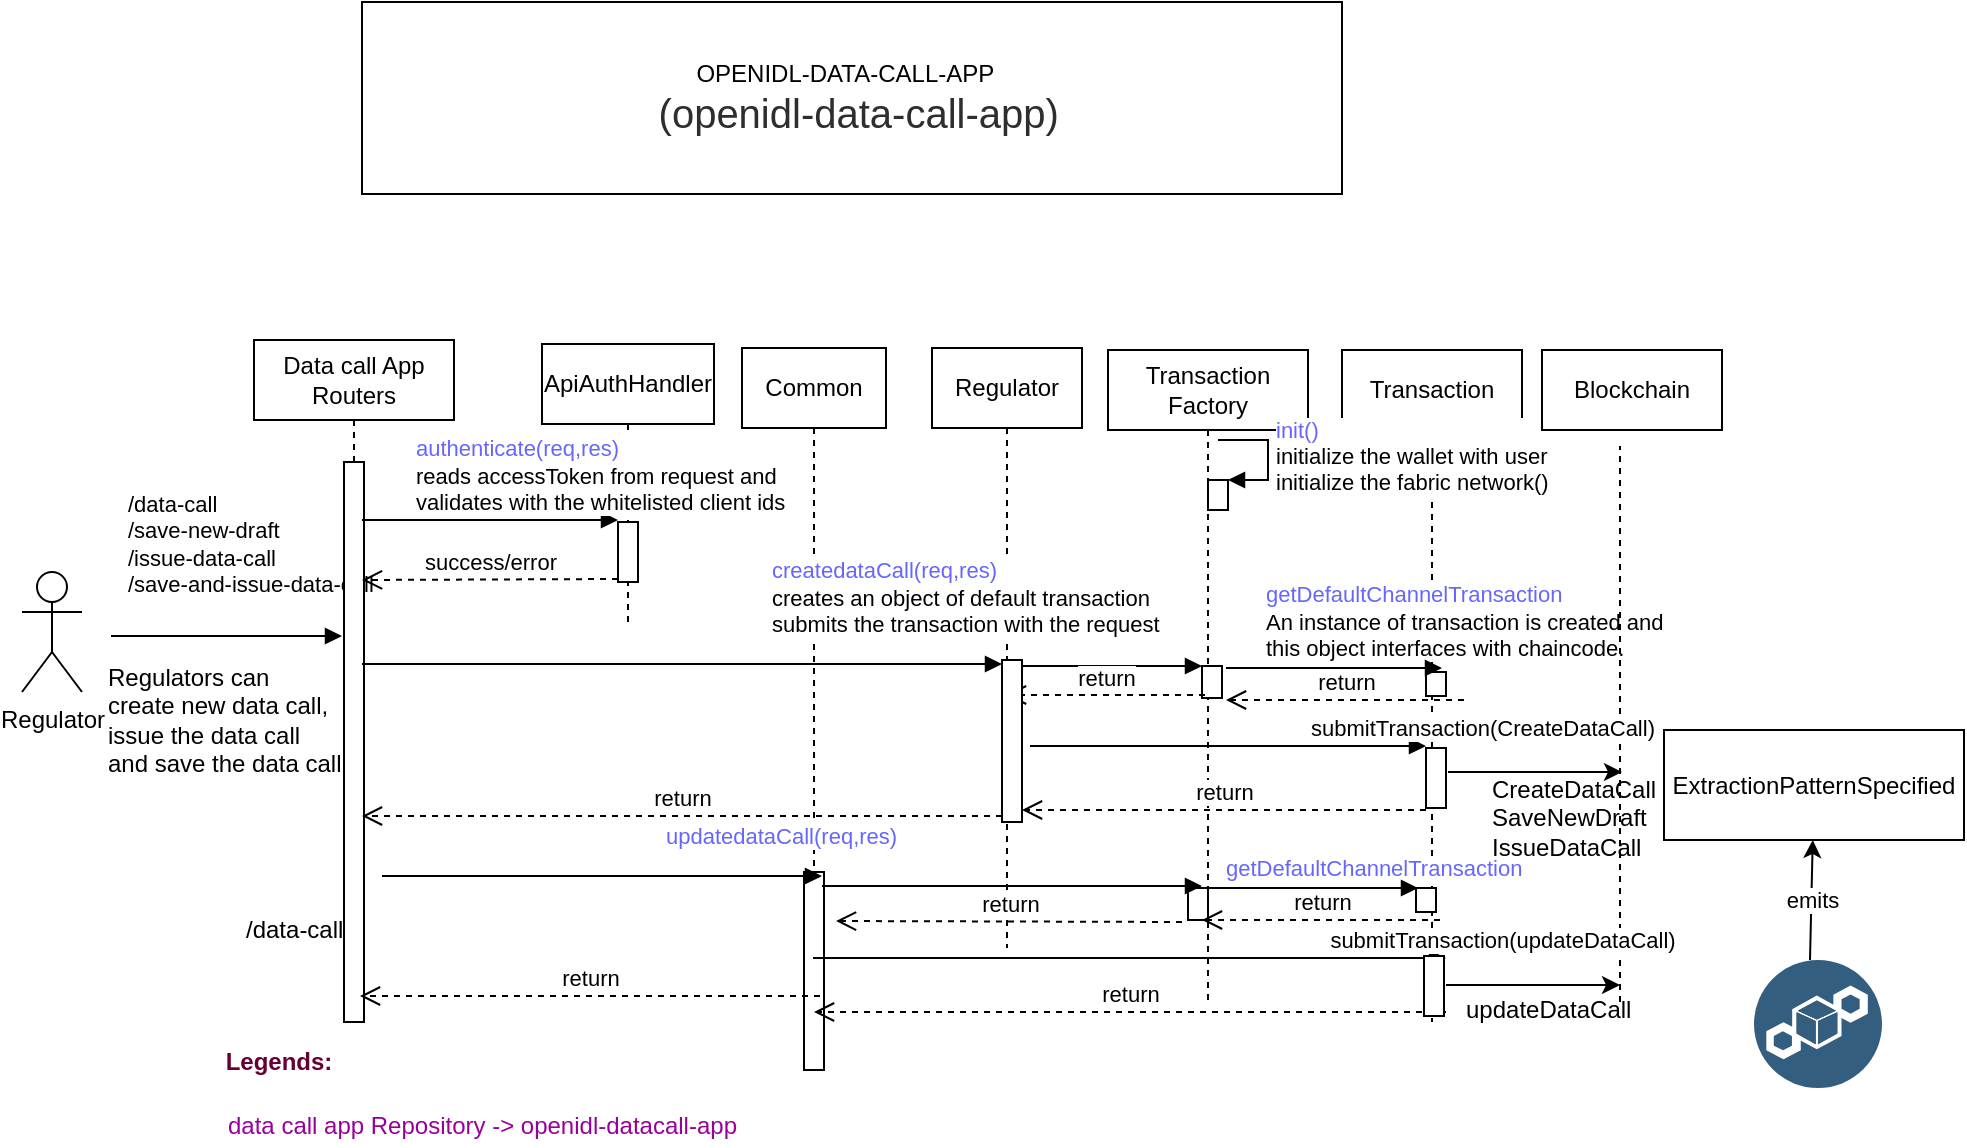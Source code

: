 <mxfile version="10.9.7" type="device"><diagram id="sc1wSWS_INKq9am-_1qK" name="SD-data-call-app-regulator"><mxGraphModel dx="782" dy="1618" grid="1" gridSize="10" guides="1" tooltips="1" connect="1" arrows="1" fold="1" page="1" pageScale="1" pageWidth="850" pageHeight="1100" math="0" shadow="0"><root><mxCell id="0"/><mxCell id="1" parent="0"/><mxCell id="ePRYYl5TewNLxU1OB7PQ-4" value="Data call App Routers" style="shape=umlLifeline;perimeter=lifelinePerimeter;whiteSpace=wrap;html=1;container=1;collapsible=0;recursiveResize=0;outlineConnect=0;" parent="1" vertex="1"><mxGeometry x="156" y="29" width="100" height="331" as="geometry"/></mxCell><mxCell id="ePRYYl5TewNLxU1OB7PQ-6" value="Transaction" style="shape=umlLifeline;perimeter=lifelinePerimeter;whiteSpace=wrap;html=1;container=1;collapsible=0;recursiveResize=0;outlineConnect=0;" parent="1" vertex="1"><mxGeometry x="700" y="34" width="90" height="336" as="geometry"/></mxCell><mxCell id="ePRYYl5TewNLxU1OB7PQ-81" value="" style="html=1;points=[];perimeter=orthogonalPerimeter;strokeColor=#000000;fillColor=#ffffff;" parent="ePRYYl5TewNLxU1OB7PQ-6" vertex="1"><mxGeometry x="42" y="161" width="10" height="12" as="geometry"/></mxCell><mxCell id="w3bJFy1zIZ7X6z02y7Vv-2" value="" style="html=1;points=[];perimeter=orthogonalPerimeter;" parent="ePRYYl5TewNLxU1OB7PQ-6" vertex="1"><mxGeometry x="42" y="199" width="10" height="30" as="geometry"/></mxCell><mxCell id="LgEN0pd1UeaGnMiSatsC-11" value="" style="html=1;points=[];perimeter=orthogonalPerimeter;strokeColor=#000000;fillColor=#ffffff;" vertex="1" parent="ePRYYl5TewNLxU1OB7PQ-6"><mxGeometry x="37" y="269" width="10" height="12" as="geometry"/></mxCell><mxCell id="ePRYYl5TewNLxU1OB7PQ-11" value="/data-call&lt;br&gt;/save-new-draft&lt;br&gt;/issue-data-call&lt;br&gt;/save-and-issue-data-call" style="html=1;verticalAlign=bottom;endArrow=block;entryX=0;entryY=0;align=left;" parent="1" edge="1"><mxGeometry x="-0.905" y="17" relative="1" as="geometry"><mxPoint x="84.5" y="177" as="sourcePoint"/><mxPoint x="200" y="177" as="targetPoint"/><mxPoint x="1" as="offset"/></mxGeometry></mxCell><mxCell id="ePRYYl5TewNLxU1OB7PQ-5" value="Transaction Factory" style="shape=umlLifeline;perimeter=lifelinePerimeter;whiteSpace=wrap;html=1;container=1;collapsible=0;recursiveResize=0;outlineConnect=0;" parent="1" vertex="1"><mxGeometry x="583" y="34" width="100" height="326" as="geometry"/></mxCell><mxCell id="ePRYYl5TewNLxU1OB7PQ-68" value="" style="html=1;points=[];perimeter=orthogonalPerimeter;strokeColor=#000000;fillColor=#ffffff;" parent="ePRYYl5TewNLxU1OB7PQ-5" vertex="1"><mxGeometry x="50" y="65" width="10" height="15" as="geometry"/></mxCell><mxCell id="ePRYYl5TewNLxU1OB7PQ-69" value="&lt;font color=&quot;#6666ff&quot;&gt;init()&lt;/font&gt;&lt;br&gt;initialize the wallet with user&lt;br&gt;initialize the fabric network()" style="edgeStyle=orthogonalEdgeStyle;html=1;align=left;spacingLeft=2;endArrow=block;rounded=0;entryX=1;entryY=0;" parent="ePRYYl5TewNLxU1OB7PQ-5" target="ePRYYl5TewNLxU1OB7PQ-68" edge="1"><mxGeometry relative="1" as="geometry"><mxPoint x="55" y="45" as="sourcePoint"/><Array as="points"><mxPoint x="80" y="45"/></Array></mxGeometry></mxCell><mxCell id="LgEN0pd1UeaGnMiSatsC-10" value="" style="html=1;points=[];perimeter=orthogonalPerimeter;strokeColor=#000000;fillColor=#ffffff;" vertex="1" parent="ePRYYl5TewNLxU1OB7PQ-5"><mxGeometry x="40" y="269" width="10" height="16" as="geometry"/></mxCell><mxCell id="ePRYYl5TewNLxU1OB7PQ-26" value="&lt;span style=&quot;white-space: nowrap&quot;&gt;OPENIDL-DATA-CALL-APP&amp;nbsp;&amp;nbsp;&lt;/span&gt;&lt;br style=&quot;white-space: nowrap&quot;&gt;&lt;span style=&quot;white-space: nowrap&quot;&gt;&amp;nbsp;&amp;nbsp;&lt;/span&gt;&lt;span style=&quot;background-color: rgb(255 , 255 , 255) ; color: rgb(46 , 46 , 46) ; font-size: 20px ; text-align: left&quot;&gt;(openidl-data-call-app)&lt;/span&gt;" style="text;html=1;strokeColor=#000000;fillColor=#ffffff;align=center;verticalAlign=middle;whiteSpace=wrap;rounded=0;labelBorderColor=none;" parent="1" vertex="1"><mxGeometry x="210" y="-140" width="490" height="96" as="geometry"/></mxCell><mxCell id="ePRYYl5TewNLxU1OB7PQ-46" value="" style="html=1;points=[];perimeter=orthogonalPerimeter;" parent="1" vertex="1"><mxGeometry x="201" y="90" width="10" height="280" as="geometry"/></mxCell><mxCell id="ePRYYl5TewNLxU1OB7PQ-72" value="Regulator" style="shape=umlActor;verticalLabelPosition=bottom;labelBackgroundColor=#ffffff;verticalAlign=top;html=1;strokeColor=#000000;fillColor=#ffffff;" parent="1" vertex="1"><mxGeometry x="40" y="145" width="30" height="60" as="geometry"/></mxCell><mxCell id="ePRYYl5TewNLxU1OB7PQ-75" value="" style="html=1;points=[];perimeter=orthogonalPerimeter;strokeColor=#000000;fillColor=#ffffff;" parent="1" vertex="1"><mxGeometry x="630" y="192" width="10" height="16" as="geometry"/></mxCell><mxCell id="ePRYYl5TewNLxU1OB7PQ-76" value="&lt;font color=&quot;#6666ff&quot;&gt;getDefaultChannelTransaction&lt;/font&gt;&lt;br&gt;An instance of transaction is created and &lt;br&gt;this object interfaces with chaincode." style="html=1;verticalAlign=bottom;endArrow=block;entryX=0;entryY=0;align=left;" parent="1" edge="1"><mxGeometry x="1" y="30" relative="1" as="geometry"><mxPoint x="540" y="192" as="sourcePoint"/><mxPoint x="630" y="192" as="targetPoint"/><mxPoint x="30" y="30" as="offset"/></mxGeometry></mxCell><mxCell id="t7Mg0Y-b8f_CN2RLFcec-2" value="return" style="html=1;verticalAlign=bottom;endArrow=open;dashed=1;endSize=8;exitX=0;exitY=0.95;" parent="1" edge="1"><mxGeometry relative="1" as="geometry"><mxPoint x="532" y="206.5" as="targetPoint"/><mxPoint x="631.5" y="206.5" as="sourcePoint"/></mxGeometry></mxCell><mxCell id="t7Mg0Y-b8f_CN2RLFcec-6" value="" style="html=1;verticalAlign=bottom;endArrow=block;" parent="1" edge="1"><mxGeometry relative="1" as="geometry"><mxPoint x="642" y="193" as="sourcePoint"/><mxPoint x="750" y="193" as="targetPoint"/><Array as="points"/></mxGeometry></mxCell><mxCell id="t7Mg0Y-b8f_CN2RLFcec-7" value="return" style="html=1;verticalAlign=bottom;endArrow=open;dashed=1;endSize=8;" parent="1" edge="1"><mxGeometry relative="1" as="geometry"><mxPoint x="642" y="209" as="targetPoint"/><mxPoint x="761" y="209" as="sourcePoint"/></mxGeometry></mxCell><mxCell id="soqtBwRbQYJTOJV-5BMA-1" value="Common" style="shape=umlLifeline;perimeter=lifelinePerimeter;whiteSpace=wrap;html=1;container=1;collapsible=0;recursiveResize=0;outlineConnect=0;labelBackgroundColor=#ffffff;" parent="1" vertex="1"><mxGeometry x="400" y="33" width="72" height="347" as="geometry"/></mxCell><mxCell id="6s3pRT0j_CMw24AOjoio-1" value="Regulator" style="shape=umlLifeline;perimeter=lifelinePerimeter;whiteSpace=wrap;html=1;container=1;collapsible=0;recursiveResize=0;outlineConnect=0;labelBackgroundColor=#ffffff;" parent="1" vertex="1"><mxGeometry x="495" y="33" width="75" height="300" as="geometry"/></mxCell><mxCell id="A9KKRhPRmfav3lRlqWed-1" value="" style="html=1;points=[];perimeter=orthogonalPerimeter;" parent="1" vertex="1"><mxGeometry x="530" y="189" width="10" height="81" as="geometry"/></mxCell><mxCell id="A9KKRhPRmfav3lRlqWed-2" value="&lt;font color=&quot;#6666ff&quot;&gt;createdataCall(req,res)&lt;/font&gt;&lt;br&gt;creates an object of default transaction&amp;nbsp;&lt;br&gt;submits the transaction with the request" style="html=1;verticalAlign=bottom;endArrow=block;align=left;" parent="1" edge="1"><mxGeometry x="0.26" y="11" relative="1" as="geometry"><mxPoint x="210" y="191" as="sourcePoint"/><mxPoint x="530" y="191" as="targetPoint"/><mxPoint x="1" as="offset"/></mxGeometry></mxCell><mxCell id="A9KKRhPRmfav3lRlqWed-3" value="return" style="html=1;verticalAlign=bottom;endArrow=open;dashed=1;endSize=8;" parent="1" edge="1"><mxGeometry relative="1" as="geometry"><mxPoint x="210" y="267" as="targetPoint"/><mxPoint x="530" y="267" as="sourcePoint"/></mxGeometry></mxCell><mxCell id="sGeI0mmIFTqlGE8ClEH3-2" value="" style="endArrow=none;dashed=1;html=1;entryX=0.5;entryY=1;entryDx=0;entryDy=0;" parent="1" edge="1"><mxGeometry width="50" height="50" relative="1" as="geometry"><mxPoint x="839" y="360" as="sourcePoint"/><mxPoint x="839" y="82" as="targetPoint"/></mxGeometry></mxCell><mxCell id="B89zloh_9iQLZfvYKxPu-1" value="ApiAuthHandler" style="shape=umlLifeline;perimeter=lifelinePerimeter;whiteSpace=wrap;html=1;container=1;collapsible=0;recursiveResize=0;outlineConnect=0;labelBackgroundColor=#ffffff;" parent="1" vertex="1"><mxGeometry x="300" y="31" width="86" height="139" as="geometry"/></mxCell><mxCell id="B89zloh_9iQLZfvYKxPu-2" value="" style="html=1;points=[];perimeter=orthogonalPerimeter;labelBackgroundColor=#ffffff;" parent="1" vertex="1"><mxGeometry x="338" y="120" width="10" height="30" as="geometry"/></mxCell><mxCell id="B89zloh_9iQLZfvYKxPu-3" value="&lt;font color=&quot;#6666ff&quot;&gt;authenticate(req,res)&lt;/font&gt;&lt;br&gt;reads accessToken from request and &lt;br&gt;validates with the whitelisted client ids" style="html=1;verticalAlign=bottom;endArrow=block;entryX=0;entryY=0;align=left;" parent="1" edge="1"><mxGeometry x="-0.63" relative="1" as="geometry"><mxPoint x="210" y="119" as="sourcePoint"/><mxPoint x="338" y="119" as="targetPoint"/><mxPoint x="1" as="offset"/></mxGeometry></mxCell><mxCell id="B89zloh_9iQLZfvYKxPu-4" value="success/error" style="html=1;verticalAlign=bottom;endArrow=open;dashed=1;endSize=8;exitX=0;exitY=0.95;" parent="1" source="B89zloh_9iQLZfvYKxPu-2" edge="1"><mxGeometry relative="1" as="geometry"><mxPoint x="210" y="149" as="targetPoint"/></mxGeometry></mxCell><mxCell id="w3bJFy1zIZ7X6z02y7Vv-3" value="submitTransaction(CreateDataCall)" style="html=1;verticalAlign=bottom;endArrow=block;entryX=0;entryY=0;exitX=1.4;exitY=0.5;exitDx=0;exitDy=0;exitPerimeter=0;" parent="1" edge="1"><mxGeometry x="1" y="28" relative="1" as="geometry"><mxPoint x="544" y="232" as="sourcePoint"/><mxPoint x="742" y="232" as="targetPoint"/><mxPoint x="28" y="28" as="offset"/></mxGeometry></mxCell><mxCell id="w3bJFy1zIZ7X6z02y7Vv-4" value="return" style="html=1;verticalAlign=bottom;endArrow=open;dashed=1;endSize=8;exitX=0;exitY=0.95;" parent="1" edge="1"><mxGeometry relative="1" as="geometry"><mxPoint x="540" y="264" as="targetPoint"/><mxPoint x="742" y="264" as="sourcePoint"/></mxGeometry></mxCell><mxCell id="44u-LAQ4pSEBfZas7nOa-1" value="" style="endArrow=classic;html=1;" parent="1" edge="1"><mxGeometry width="50" height="50" relative="1" as="geometry"><mxPoint x="753" y="245" as="sourcePoint"/><mxPoint x="840" y="245" as="targetPoint"/></mxGeometry></mxCell><mxCell id="44u-LAQ4pSEBfZas7nOa-2" value="CreateDataCall&lt;br&gt;&lt;div&gt;SaveNewDraft&lt;/div&gt;&lt;div&gt;IssueDataCall&lt;/div&gt;" style="text;html=1;resizable=0;points=[];autosize=1;align=left;verticalAlign=top;spacingTop=-4;" parent="1" vertex="1"><mxGeometry x="773" y="244" width="100" height="40" as="geometry"/></mxCell><mxCell id="44u-LAQ4pSEBfZas7nOa-5" value="Blockchain" style="rounded=0;whiteSpace=wrap;html=1;" parent="1" vertex="1"><mxGeometry x="800" y="34" width="90" height="40" as="geometry"/></mxCell><mxCell id="Zojk3S2ehQlq2RoSx-0K-1" value="&lt;b&gt;&lt;font color=&quot;#660033&quot;&gt;Legends:&lt;/font&gt;&lt;/b&gt;" style="text;html=1;strokeColor=none;fillColor=none;align=center;verticalAlign=middle;whiteSpace=wrap;rounded=0;" parent="1" vertex="1"><mxGeometry x="161" y="380" width="15" height="20" as="geometry"/></mxCell><mxCell id="Zojk3S2ehQlq2RoSx-0K-2" value="&lt;font color=&quot;#990099&quot;&gt;data call app Repository -&amp;gt; openidl-datacall-app&lt;/font&gt;" style="text;html=1;resizable=0;points=[];autosize=1;align=left;verticalAlign=top;spacingTop=-4;" parent="1" vertex="1"><mxGeometry x="141" y="412" width="270" height="20" as="geometry"/></mxCell><mxCell id="dtLmINumVx4JoahYdzcp-1" value="Regulators can &lt;br&gt;create new data call, &lt;br&gt;issue the data call &lt;br&gt;and save the data call" style="text;html=1;resizable=0;points=[];autosize=1;align=left;verticalAlign=top;spacingTop=-4;" parent="1" vertex="1"><mxGeometry x="81" y="188" width="130" height="60" as="geometry"/></mxCell><mxCell id="Y4IBBGhh9juQ9OnAbtZ7-1" value="" style="aspect=fixed;perimeter=ellipsePerimeter;html=1;align=center;shadow=0;dashed=0;fontColor=#4277BB;labelBackgroundColor=#ffffff;fontSize=12;spacingTop=3;image;image=img/lib/ibm/blockchain/ledger.svg;" parent="1" vertex="1"><mxGeometry x="906" y="339" width="64" height="64" as="geometry"/></mxCell><mxCell id="Y4IBBGhh9juQ9OnAbtZ7-2" value="emits" style="endArrow=classic;html=1;" parent="1" target="Y4IBBGhh9juQ9OnAbtZ7-3" edge="1"><mxGeometry width="50" height="50" relative="1" as="geometry"><mxPoint x="934" y="339" as="sourcePoint"/><mxPoint x="930" y="254" as="targetPoint"/></mxGeometry></mxCell><mxCell id="Y4IBBGhh9juQ9OnAbtZ7-3" value="ExtractionPatternSpecified" style="rounded=0;whiteSpace=wrap;html=1;" parent="1" vertex="1"><mxGeometry x="861" y="224" width="150" height="55" as="geometry"/></mxCell><mxCell id="LgEN0pd1UeaGnMiSatsC-1" value="" style="html=1;points=[];perimeter=orthogonalPerimeter;" vertex="1" parent="1"><mxGeometry x="431" y="295" width="10" height="99" as="geometry"/></mxCell><mxCell id="LgEN0pd1UeaGnMiSatsC-2" value="&lt;font color=&quot;#6666ff&quot;&gt;updatedataCall(req,res)&lt;/font&gt;" style="html=1;verticalAlign=bottom;endArrow=block;align=left;" edge="1" parent="1"><mxGeometry x="0.26" y="11" relative="1" as="geometry"><mxPoint x="220" y="297" as="sourcePoint"/><mxPoint x="440" y="297" as="targetPoint"/><mxPoint x="1" as="offset"/></mxGeometry></mxCell><mxCell id="LgEN0pd1UeaGnMiSatsC-3" value="return" style="html=1;verticalAlign=bottom;endArrow=open;dashed=1;endSize=8;" edge="1" parent="1"><mxGeometry relative="1" as="geometry"><mxPoint x="209" y="357" as="targetPoint"/><mxPoint x="439" y="357" as="sourcePoint"/></mxGeometry></mxCell><mxCell id="LgEN0pd1UeaGnMiSatsC-4" value="&lt;font color=&quot;#6666ff&quot;&gt;getDefaultChannelTransaction&lt;/font&gt;" style="html=1;verticalAlign=bottom;endArrow=block;align=left;" edge="1" parent="1"><mxGeometry x="1" y="10" relative="1" as="geometry"><mxPoint x="440" y="302" as="sourcePoint"/><mxPoint x="630" y="302" as="targetPoint"/><mxPoint x="10" y="10" as="offset"/></mxGeometry></mxCell><mxCell id="LgEN0pd1UeaGnMiSatsC-5" value="return" style="html=1;verticalAlign=bottom;endArrow=open;dashed=1;endSize=8;" edge="1" parent="1"><mxGeometry relative="1" as="geometry"><mxPoint x="447" y="319.5" as="targetPoint"/><mxPoint x="620" y="320" as="sourcePoint"/></mxGeometry></mxCell><mxCell id="LgEN0pd1UeaGnMiSatsC-6" value="" style="html=1;verticalAlign=bottom;endArrow=block;" edge="1" parent="1"><mxGeometry relative="1" as="geometry"><mxPoint x="630" y="303" as="sourcePoint"/><mxPoint x="738" y="303" as="targetPoint"/><Array as="points"/></mxGeometry></mxCell><mxCell id="LgEN0pd1UeaGnMiSatsC-7" value="return" style="html=1;verticalAlign=bottom;endArrow=open;dashed=1;endSize=8;" edge="1" parent="1"><mxGeometry relative="1" as="geometry"><mxPoint x="630" y="319" as="targetPoint"/><mxPoint x="749" y="319" as="sourcePoint"/></mxGeometry></mxCell><mxCell id="LgEN0pd1UeaGnMiSatsC-8" value="submitTransaction(updateDataCall)" style="html=1;verticalAlign=bottom;endArrow=block;entryX=0;entryY=0;" edge="1" parent="1"><mxGeometry x="1" y="28" relative="1" as="geometry"><mxPoint x="435.5" y="338" as="sourcePoint"/><mxPoint x="752" y="338" as="targetPoint"/><mxPoint x="28" y="28" as="offset"/></mxGeometry></mxCell><mxCell id="LgEN0pd1UeaGnMiSatsC-9" value="return" style="html=1;verticalAlign=bottom;endArrow=open;dashed=1;endSize=8;exitX=0;exitY=0.95;" edge="1" parent="1" target="soqtBwRbQYJTOJV-5BMA-1"><mxGeometry relative="1" as="geometry"><mxPoint x="550" y="365" as="targetPoint"/><mxPoint x="752" y="365" as="sourcePoint"/></mxGeometry></mxCell><mxCell id="LgEN0pd1UeaGnMiSatsC-12" value="" style="html=1;points=[];perimeter=orthogonalPerimeter;" vertex="1" parent="1"><mxGeometry x="741" y="337" width="10" height="30" as="geometry"/></mxCell><mxCell id="LgEN0pd1UeaGnMiSatsC-13" value="" style="endArrow=classic;html=1;" edge="1" parent="1"><mxGeometry width="50" height="50" relative="1" as="geometry"><mxPoint x="752" y="351.5" as="sourcePoint"/><mxPoint x="839" y="351.5" as="targetPoint"/></mxGeometry></mxCell><mxCell id="LgEN0pd1UeaGnMiSatsC-14" value="/data-call" style="text;html=1;" vertex="1" parent="1"><mxGeometry x="150" y="310" width="70" height="30" as="geometry"/></mxCell><mxCell id="LgEN0pd1UeaGnMiSatsC-15" value="updateDataCall" style="text;html=1;resizable=0;points=[];autosize=1;align=left;verticalAlign=top;spacingTop=-4;" vertex="1" parent="1"><mxGeometry x="760" y="354" width="100" height="20" as="geometry"/></mxCell></root></mxGraphModel></diagram><diagram id="sK0y5s5Dcp1nzsJtu-Qk" name="SD-data-call-app-carrier"><mxGraphModel dx="782" dy="1618" grid="1" gridSize="10" guides="1" tooltips="1" connect="1" arrows="1" fold="1" page="1" pageScale="1" pageWidth="850" pageHeight="1100" math="0" shadow="0"><root><mxCell id="zs1EJzr_f6QX1zo1BZIs-0"/><mxCell id="zs1EJzr_f6QX1zo1BZIs-1" parent="zs1EJzr_f6QX1zo1BZIs-0"/><mxCell id="zs1EJzr_f6QX1zo1BZIs-2" value="Data call App Routers" style="shape=umlLifeline;perimeter=lifelinePerimeter;whiteSpace=wrap;html=1;container=1;collapsible=0;recursiveResize=0;outlineConnect=0;" parent="zs1EJzr_f6QX1zo1BZIs-1" vertex="1"><mxGeometry x="156" y="29" width="100" height="501" as="geometry"/></mxCell><mxCell id="zs1EJzr_f6QX1zo1BZIs-3" value="Transaction" style="shape=umlLifeline;perimeter=lifelinePerimeter;whiteSpace=wrap;html=1;container=1;collapsible=0;recursiveResize=0;outlineConnect=0;" parent="zs1EJzr_f6QX1zo1BZIs-1" vertex="1"><mxGeometry x="637" y="34" width="90" height="306" as="geometry"/></mxCell><mxCell id="zs1EJzr_f6QX1zo1BZIs-5" value="like and concent&lt;br&gt;&lt;div&gt;/like&lt;/div&gt;&lt;div&gt;/consent&lt;/div&gt;" style="html=1;verticalAlign=bottom;endArrow=block;entryX=0;entryY=0;" parent="zs1EJzr_f6QX1zo1BZIs-1" edge="1"><mxGeometry relative="1" as="geometry"><mxPoint x="84.5" y="142" as="sourcePoint"/><mxPoint x="200" y="142" as="targetPoint"/></mxGeometry></mxCell><mxCell id="zs1EJzr_f6QX1zo1BZIs-6" value="Transaction Factory" style="shape=umlLifeline;perimeter=lifelinePerimeter;whiteSpace=wrap;html=1;container=1;collapsible=0;recursiveResize=0;outlineConnect=0;" parent="zs1EJzr_f6QX1zo1BZIs-1" vertex="1"><mxGeometry x="520" y="34" width="100" height="306" as="geometry"/></mxCell><mxCell id="zs1EJzr_f6QX1zo1BZIs-7" value="" style="html=1;points=[];perimeter=orthogonalPerimeter;strokeColor=#000000;fillColor=#ffffff;" parent="zs1EJzr_f6QX1zo1BZIs-6" vertex="1"><mxGeometry x="50" y="65" width="10" height="15" as="geometry"/></mxCell><mxCell id="zs1EJzr_f6QX1zo1BZIs-8" value="&lt;font color=&quot;#6666ff&quot;&gt;init()&lt;/font&gt;&lt;br&gt;initialize the wallet with user&lt;br&gt;initialize the fabric network()" style="edgeStyle=orthogonalEdgeStyle;html=1;align=left;spacingLeft=2;endArrow=block;rounded=0;entryX=1;entryY=0;" parent="zs1EJzr_f6QX1zo1BZIs-6" target="zs1EJzr_f6QX1zo1BZIs-7" edge="1"><mxGeometry relative="1" as="geometry"><mxPoint x="55" y="45" as="sourcePoint"/><Array as="points"><mxPoint x="80" y="45"/></Array></mxGeometry></mxCell><mxCell id="zs1EJzr_f6QX1zo1BZIs-9" value="&lt;span style=&quot;white-space: nowrap&quot;&gt;OPENIDL-DATA-CALL-APP&amp;nbsp;&amp;nbsp;&lt;/span&gt;&lt;br style=&quot;white-space: nowrap&quot;&gt;&lt;span style=&quot;white-space: nowrap&quot;&gt;&amp;nbsp;&amp;nbsp;&lt;/span&gt;&lt;span style=&quot;background-color: rgb(255 , 255 , 255) ; color: rgb(46 , 46 , 46) ; font-size: 20px ; text-align: left&quot;&gt;(openidl-data-call-app)&lt;/span&gt;" style="text;html=1;strokeColor=#000000;fillColor=#ffffff;align=center;verticalAlign=middle;whiteSpace=wrap;rounded=0;labelBorderColor=none;" parent="zs1EJzr_f6QX1zo1BZIs-1" vertex="1"><mxGeometry x="210" y="-140" width="490" height="96" as="geometry"/></mxCell><mxCell id="zs1EJzr_f6QX1zo1BZIs-10" value="" style="html=1;points=[];perimeter=orthogonalPerimeter;" parent="zs1EJzr_f6QX1zo1BZIs-1" vertex="1"><mxGeometry x="201" y="90" width="10" height="240" as="geometry"/></mxCell><mxCell id="zs1EJzr_f6QX1zo1BZIs-11" value="Carrier" style="shape=umlActor;verticalLabelPosition=bottom;labelBackgroundColor=#ffffff;verticalAlign=top;html=1;strokeColor=#000000;fillColor=#ffffff;" parent="zs1EJzr_f6QX1zo1BZIs-1" vertex="1"><mxGeometry x="40" y="145" width="30" height="65" as="geometry"/></mxCell><mxCell id="zs1EJzr_f6QX1zo1BZIs-17" value="Carrier" style="shape=umlLifeline;perimeter=lifelinePerimeter;whiteSpace=wrap;html=1;container=1;collapsible=0;recursiveResize=0;outlineConnect=0;labelBackgroundColor=#ffffff;" parent="zs1EJzr_f6QX1zo1BZIs-1" vertex="1"><mxGeometry x="411" y="33" width="89" height="300" as="geometry"/></mxCell><mxCell id="iHpIgl-vH8Ggzd2HyOCr-1" value="" style="html=1;points=[];perimeter=orthogonalPerimeter;" parent="zs1EJzr_f6QX1zo1BZIs-17" vertex="1"><mxGeometry x="31" y="135" width="10" height="95" as="geometry"/></mxCell><mxCell id="zs1EJzr_f6QX1zo1BZIs-23" value="" style="endArrow=none;dashed=1;html=1;entryX=0.5;entryY=1;entryDx=0;entryDy=0;" parent="zs1EJzr_f6QX1zo1BZIs-1" target="iJnFG1BQ2GcZ2TizzqRP-0" edge="1"><mxGeometry width="50" height="50" relative="1" as="geometry"><mxPoint x="800" y="350" as="sourcePoint"/><mxPoint x="800" y="80" as="targetPoint"/></mxGeometry></mxCell><mxCell id="zs1EJzr_f6QX1zo1BZIs-24" value="ApiAuthHandler" style="shape=umlLifeline;perimeter=lifelinePerimeter;whiteSpace=wrap;html=1;container=1;collapsible=0;recursiveResize=0;outlineConnect=0;labelBackgroundColor=#ffffff;" parent="zs1EJzr_f6QX1zo1BZIs-1" vertex="1"><mxGeometry x="300" y="31" width="86" height="300" as="geometry"/></mxCell><mxCell id="zs1EJzr_f6QX1zo1BZIs-25" value="" style="html=1;points=[];perimeter=orthogonalPerimeter;labelBackgroundColor=#ffffff;" parent="zs1EJzr_f6QX1zo1BZIs-1" vertex="1"><mxGeometry x="338" y="120" width="10" height="30" as="geometry"/></mxCell><mxCell id="zs1EJzr_f6QX1zo1BZIs-26" value="&lt;font color=&quot;#6666ff&quot;&gt;authenticate(req,res)&lt;/font&gt;&lt;br&gt;reads accessToken from request and &lt;br&gt;validates with the whitelisted client ids" style="html=1;verticalAlign=bottom;endArrow=block;entryX=0;entryY=0;align=left;" parent="zs1EJzr_f6QX1zo1BZIs-1" edge="1"><mxGeometry x="-0.63" relative="1" as="geometry"><mxPoint x="205.5" y="119" as="sourcePoint"/><mxPoint x="338" y="119" as="targetPoint"/><mxPoint x="1" as="offset"/></mxGeometry></mxCell><mxCell id="zs1EJzr_f6QX1zo1BZIs-27" value="success/error" style="html=1;verticalAlign=bottom;endArrow=open;dashed=1;endSize=8;exitX=0;exitY=0.95;" parent="zs1EJzr_f6QX1zo1BZIs-1" source="zs1EJzr_f6QX1zo1BZIs-25" target="zs1EJzr_f6QX1zo1BZIs-2" edge="1"><mxGeometry relative="1" as="geometry"><mxPoint x="241" y="137" as="targetPoint"/></mxGeometry></mxCell><mxCell id="iHpIgl-vH8Ggzd2HyOCr-2" value="&lt;font color=&quot;#6666ff&quot;&gt;createConsent(req,res) (toggleLike)&lt;/font&gt;&lt;br&gt;creates an object of default transaction&amp;nbsp;&lt;br&gt;submits the transaction with the request" style="html=1;verticalAlign=bottom;endArrow=block;align=left;" parent="zs1EJzr_f6QX1zo1BZIs-1" edge="1"><mxGeometry x="0.26" y="11" relative="1" as="geometry"><mxPoint x="215.5" y="170" as="sourcePoint"/><mxPoint x="440" y="170" as="targetPoint"/><mxPoint x="1" as="offset"/></mxGeometry></mxCell><mxCell id="iHpIgl-vH8Ggzd2HyOCr-3" value="return" style="html=1;verticalAlign=bottom;endArrow=open;dashed=1;endSize=8;" parent="zs1EJzr_f6QX1zo1BZIs-1" edge="1"><mxGeometry relative="1" as="geometry"><mxPoint x="215.5" y="236" as="targetPoint"/><mxPoint x="440" y="236" as="sourcePoint"/></mxGeometry></mxCell><mxCell id="iHpIgl-vH8Ggzd2HyOCr-5" value="&lt;font color=&quot;#6666ff&quot;&gt;getCarrierChannelTransaction()&lt;/font&gt;&lt;br&gt;gets an instance of carrier channel and &lt;br&gt;submits a&amp;nbsp;ToggleLike to chaincode" style="html=1;verticalAlign=bottom;endArrow=block;align=left;" parent="zs1EJzr_f6QX1zo1BZIs-1" edge="1"><mxGeometry x="1" y="30" relative="1" as="geometry"><mxPoint x="450" y="172" as="sourcePoint"/><mxPoint x="570" y="172" as="targetPoint"/><mxPoint x="30" y="30" as="offset"/></mxGeometry></mxCell><mxCell id="iHpIgl-vH8Ggzd2HyOCr-6" value="return" style="html=1;verticalAlign=bottom;endArrow=open;dashed=1;endSize=8;" parent="zs1EJzr_f6QX1zo1BZIs-1" edge="1"><mxGeometry x="0.045" y="16" relative="1" as="geometry"><mxPoint x="450" y="200" as="targetPoint"/><mxPoint x="570" y="200" as="sourcePoint"/><mxPoint as="offset"/></mxGeometry></mxCell><mxCell id="iHpIgl-vH8Ggzd2HyOCr-7" value="" style="html=1;verticalAlign=bottom;endArrow=block;" parent="zs1EJzr_f6QX1zo1BZIs-1" source="zs1EJzr_f6QX1zo1BZIs-6" edge="1"><mxGeometry relative="1" as="geometry"><mxPoint x="652" y="173" as="sourcePoint"/><mxPoint x="680" y="173" as="targetPoint"/><Array as="points"><mxPoint x="580" y="173"/></Array></mxGeometry></mxCell><mxCell id="iHpIgl-vH8Ggzd2HyOCr-8" value="return" style="html=1;verticalAlign=bottom;endArrow=open;dashed=1;endSize=8;" parent="zs1EJzr_f6QX1zo1BZIs-1" edge="1"><mxGeometry x="0.071" y="5" relative="1" as="geometry"><mxPoint x="576.5" y="200" as="targetPoint"/><mxPoint x="677" y="200" as="sourcePoint"/><mxPoint as="offset"/></mxGeometry></mxCell><mxCell id="iHpIgl-vH8Ggzd2HyOCr-9" value="" style="html=1;points=[];perimeter=orthogonalPerimeter;strokeColor=#000000;fillColor=#ffffff;" parent="zs1EJzr_f6QX1zo1BZIs-1" vertex="1"><mxGeometry x="564" y="170" width="10" height="30" as="geometry"/></mxCell><mxCell id="iHpIgl-vH8Ggzd2HyOCr-10" value="" style="html=1;points=[];perimeter=orthogonalPerimeter;strokeColor=#000000;fillColor=#ffffff;" parent="zs1EJzr_f6QX1zo1BZIs-1" vertex="1"><mxGeometry x="679" y="172" width="10" height="28" as="geometry"/></mxCell><mxCell id="iJnFG1BQ2GcZ2TizzqRP-0" value="Blockchain" style="rounded=0;whiteSpace=wrap;html=1;" parent="zs1EJzr_f6QX1zo1BZIs-1" vertex="1"><mxGeometry x="751" y="35" width="99" height="35" as="geometry"/></mxCell><mxCell id="iJnFG1BQ2GcZ2TizzqRP-1" value="" style="html=1;points=[];perimeter=orthogonalPerimeter;" parent="zs1EJzr_f6QX1zo1BZIs-1" vertex="1"><mxGeometry x="791" y="210" width="10" height="50" as="geometry"/></mxCell><mxCell id="iJnFG1BQ2GcZ2TizzqRP-2" value="&lt;font color=&quot;#6666ff&quot;&gt;submitTransaction()&lt;/font&gt;&lt;br&gt;submits a createConsent call to chain code" style="html=1;verticalAlign=bottom;endArrow=block;entryX=0;entryY=0;align=left;" parent="zs1EJzr_f6QX1zo1BZIs-1" edge="1"><mxGeometry x="0.759" y="12" relative="1" as="geometry"><mxPoint x="450" y="214" as="sourcePoint"/><mxPoint x="791" y="214" as="targetPoint"/><mxPoint as="offset"/></mxGeometry></mxCell><mxCell id="iJnFG1BQ2GcZ2TizzqRP-3" value="return" style="html=1;verticalAlign=bottom;endArrow=open;dashed=1;endSize=8;exitX=0;exitY=0.95;" parent="zs1EJzr_f6QX1zo1BZIs-1" source="iJnFG1BQ2GcZ2TizzqRP-1" target="zs1EJzr_f6QX1zo1BZIs-17" edge="1"><mxGeometry relative="1" as="geometry"><mxPoint x="720.5" y="286" as="targetPoint"/></mxGeometry></mxCell><mxCell id="qoHJtBot8Jghhdhui8XS-0" value="CreateConsent" style="text;html=1;resizable=0;points=[];autosize=1;align=left;verticalAlign=top;spacingTop=-4;" parent="zs1EJzr_f6QX1zo1BZIs-1" vertex="1"><mxGeometry x="730" y="263.5" width="100" height="20" as="geometry"/></mxCell><mxCell id="L1Jn3s4guYVpoJ68SS_F-0" value="" style="aspect=fixed;perimeter=ellipsePerimeter;html=1;align=center;shadow=0;dashed=0;fontColor=#4277BB;labelBackgroundColor=#ffffff;fontSize=12;spacingTop=3;image;image=img/lib/ibm/blockchain/ledger.svg;" parent="zs1EJzr_f6QX1zo1BZIs-1" vertex="1"><mxGeometry x="900" y="263.5" width="60" height="60" as="geometry"/></mxCell><mxCell id="L1Jn3s4guYVpoJ68SS_F-1" value="emits" style="endArrow=classic;html=1;" parent="zs1EJzr_f6QX1zo1BZIs-1" target="L1Jn3s4guYVpoJ68SS_F-2" edge="1"><mxGeometry width="50" height="50" relative="1" as="geometry"><mxPoint x="930" y="260" as="sourcePoint"/><mxPoint x="930" y="175" as="targetPoint"/></mxGeometry></mxCell><mxCell id="L1Jn3s4guYVpoJ68SS_F-2" value="ToggleLikeEvent&lt;br&gt;or &lt;br&gt;ConsentedEvent" style="rounded=0;whiteSpace=wrap;html=1;" parent="zs1EJzr_f6QX1zo1BZIs-1" vertex="1"><mxGeometry x="870" y="145" width="120" height="60" as="geometry"/></mxCell></root></mxGraphModel></diagram><diagram id="mw-ZPWYKswTJvmUiFQud" name="SD-data-call-app-statAgent"><mxGraphModel dx="782" dy="1618" grid="1" gridSize="10" guides="1" tooltips="1" connect="1" arrows="1" fold="1" page="1" pageScale="1" pageWidth="850" pageHeight="1100" math="0" shadow="0"><root><mxCell id="_TFH2JbB98WBzk8DiTFt-0"/><mxCell id="_TFH2JbB98WBzk8DiTFt-1" parent="_TFH2JbB98WBzk8DiTFt-0"/><mxCell id="NO9q3LK5MHI_RJI0C27n-0" value="Data call App Routers" style="shape=umlLifeline;perimeter=lifelinePerimeter;whiteSpace=wrap;html=1;container=1;collapsible=0;recursiveResize=0;outlineConnect=0;" parent="_TFH2JbB98WBzk8DiTFt-1" vertex="1"><mxGeometry x="156" y="29" width="100" height="341" as="geometry"/></mxCell><mxCell id="NO9q3LK5MHI_RJI0C27n-1" value="Transaction" style="shape=umlLifeline;perimeter=lifelinePerimeter;whiteSpace=wrap;html=1;container=1;collapsible=0;recursiveResize=0;outlineConnect=0;" parent="_TFH2JbB98WBzk8DiTFt-1" vertex="1"><mxGeometry x="700" y="34" width="90" height="326" as="geometry"/></mxCell><mxCell id="NO9q3LK5MHI_RJI0C27n-2" value="" style="html=1;points=[];perimeter=orthogonalPerimeter;strokeColor=#000000;fillColor=#ffffff;" parent="NO9q3LK5MHI_RJI0C27n-1" vertex="1"><mxGeometry x="42" y="161" width="10" height="12" as="geometry"/></mxCell><mxCell id="NO9q3LK5MHI_RJI0C27n-3" value="" style="html=1;points=[];perimeter=orthogonalPerimeter;" parent="NO9q3LK5MHI_RJI0C27n-1" vertex="1"><mxGeometry x="42" y="199" width="10" height="30" as="geometry"/></mxCell><mxCell id="NO9q3LK5MHI_RJI0C27n-4" value="/list-extraction-patterns&lt;br&gt;/extraction-patterns" style="html=1;verticalAlign=bottom;endArrow=block;entryX=0;entryY=0;" parent="_TFH2JbB98WBzk8DiTFt-1" edge="1"><mxGeometry relative="1" as="geometry"><mxPoint x="84.5" y="177" as="sourcePoint"/><mxPoint x="200" y="177" as="targetPoint"/></mxGeometry></mxCell><mxCell id="NO9q3LK5MHI_RJI0C27n-5" value="Transaction Factory" style="shape=umlLifeline;perimeter=lifelinePerimeter;whiteSpace=wrap;html=1;container=1;collapsible=0;recursiveResize=0;outlineConnect=0;" parent="_TFH2JbB98WBzk8DiTFt-1" vertex="1"><mxGeometry x="583" y="34" width="100" height="327" as="geometry"/></mxCell><mxCell id="NO9q3LK5MHI_RJI0C27n-6" value="" style="html=1;points=[];perimeter=orthogonalPerimeter;strokeColor=#000000;fillColor=#ffffff;" parent="NO9q3LK5MHI_RJI0C27n-5" vertex="1"><mxGeometry x="50" y="65" width="10" height="15" as="geometry"/></mxCell><mxCell id="NO9q3LK5MHI_RJI0C27n-7" value="&lt;font color=&quot;#6666ff&quot;&gt;init()&lt;/font&gt;&lt;br&gt;initialize the wallet with user&lt;br&gt;initialize the fabric network()" style="edgeStyle=orthogonalEdgeStyle;html=1;align=left;spacingLeft=2;endArrow=block;rounded=0;entryX=1;entryY=0;" parent="NO9q3LK5MHI_RJI0C27n-5" edge="1"><mxGeometry x="0.385" y="-17" relative="1" as="geometry"><mxPoint x="57" y="45" as="sourcePoint"/><Array as="points"><mxPoint x="82" y="45"/></Array><mxPoint x="62" y="65.5" as="targetPoint"/><mxPoint x="17" y="17" as="offset"/></mxGeometry></mxCell><mxCell id="NO9q3LK5MHI_RJI0C27n-8" value="&lt;span style=&quot;white-space: nowrap&quot;&gt;OPENIDL-DATA-CALL-APP&amp;nbsp;&amp;nbsp;&lt;/span&gt;&lt;br style=&quot;white-space: nowrap&quot;&gt;&lt;span style=&quot;white-space: nowrap&quot;&gt;&amp;nbsp;&amp;nbsp;&lt;/span&gt;&lt;span style=&quot;background-color: rgb(255 , 255 , 255) ; color: rgb(46 , 46 , 46) ; font-size: 20px ; text-align: left&quot;&gt;(openidl-data-call-app)&lt;/span&gt;" style="text;html=1;strokeColor=#000000;fillColor=#ffffff;align=center;verticalAlign=middle;whiteSpace=wrap;rounded=0;labelBorderColor=none;" parent="_TFH2JbB98WBzk8DiTFt-1" vertex="1"><mxGeometry x="210" y="-140" width="490" height="96" as="geometry"/></mxCell><mxCell id="NO9q3LK5MHI_RJI0C27n-9" value="" style="html=1;points=[];perimeter=orthogonalPerimeter;" parent="_TFH2JbB98WBzk8DiTFt-1" vertex="1"><mxGeometry x="201" y="90" width="10" height="240" as="geometry"/></mxCell><mxCell id="NO9q3LK5MHI_RJI0C27n-10" value="StatAgent" style="shape=umlActor;verticalLabelPosition=bottom;labelBackgroundColor=#ffffff;verticalAlign=top;html=1;strokeColor=#000000;fillColor=#ffffff;" parent="_TFH2JbB98WBzk8DiTFt-1" vertex="1"><mxGeometry x="40" y="145" width="30" height="60" as="geometry"/></mxCell><mxCell id="NO9q3LK5MHI_RJI0C27n-11" value="" style="html=1;points=[];perimeter=orthogonalPerimeter;strokeColor=#000000;fillColor=#ffffff;" parent="_TFH2JbB98WBzk8DiTFt-1" vertex="1"><mxGeometry x="630" y="192" width="10" height="16" as="geometry"/></mxCell><mxCell id="NO9q3LK5MHI_RJI0C27n-12" value="&lt;font color=&quot;#6666ff&quot;&gt;getDefaultChannelTransaction&lt;/font&gt;&lt;br&gt;An instance of transaction is created and &lt;br&gt;this object interfaces with chaincode." style="html=1;verticalAlign=bottom;endArrow=block;entryX=0;entryY=0;align=left;" parent="_TFH2JbB98WBzk8DiTFt-1" edge="1"><mxGeometry x="1" y="102" relative="1" as="geometry"><mxPoint x="540" y="192" as="sourcePoint"/><mxPoint x="630" y="192" as="targetPoint"/><mxPoint x="100" y="80" as="offset"/></mxGeometry></mxCell><mxCell id="NO9q3LK5MHI_RJI0C27n-13" value="return" style="html=1;verticalAlign=bottom;endArrow=open;dashed=1;endSize=8;exitX=0;exitY=0.95;" parent="_TFH2JbB98WBzk8DiTFt-1" edge="1"><mxGeometry relative="1" as="geometry"><mxPoint x="532" y="206.5" as="targetPoint"/><mxPoint x="631.5" y="206.5" as="sourcePoint"/></mxGeometry></mxCell><mxCell id="NO9q3LK5MHI_RJI0C27n-14" value="" style="html=1;verticalAlign=bottom;endArrow=block;" parent="_TFH2JbB98WBzk8DiTFt-1" edge="1"><mxGeometry relative="1" as="geometry"><mxPoint x="642" y="193" as="sourcePoint"/><mxPoint x="750" y="193" as="targetPoint"/><Array as="points"/></mxGeometry></mxCell><mxCell id="NO9q3LK5MHI_RJI0C27n-15" value="return" style="html=1;verticalAlign=bottom;endArrow=open;dashed=1;endSize=8;" parent="_TFH2JbB98WBzk8DiTFt-1" edge="1"><mxGeometry relative="1" as="geometry"><mxPoint x="642" y="209" as="targetPoint"/><mxPoint x="761" y="209" as="sourcePoint"/></mxGeometry></mxCell><mxCell id="NO9q3LK5MHI_RJI0C27n-16" value="StatAgent" style="shape=umlLifeline;perimeter=lifelinePerimeter;whiteSpace=wrap;html=1;container=1;collapsible=0;recursiveResize=0;outlineConnect=0;labelBackgroundColor=#ffffff;" parent="_TFH2JbB98WBzk8DiTFt-1" vertex="1"><mxGeometry x="400" y="33" width="72" height="317" as="geometry"/></mxCell><mxCell id="NO9q3LK5MHI_RJI0C27n-17" value="Common" style="shape=umlLifeline;perimeter=lifelinePerimeter;whiteSpace=wrap;html=1;container=1;collapsible=0;recursiveResize=0;outlineConnect=0;labelBackgroundColor=#ffffff;" parent="_TFH2JbB98WBzk8DiTFt-1" vertex="1"><mxGeometry x="495" y="33" width="75" height="327" as="geometry"/></mxCell><mxCell id="NO9q3LK5MHI_RJI0C27n-18" value="" style="html=1;points=[];perimeter=orthogonalPerimeter;" parent="_TFH2JbB98WBzk8DiTFt-1" vertex="1"><mxGeometry x="530" y="189" width="10" height="81" as="geometry"/></mxCell><mxCell id="NO9q3LK5MHI_RJI0C27n-19" value="&lt;font color=&quot;#6666ff&quot;&gt;listExtractionPatterns(req,res)&lt;/font&gt;&lt;br&gt;creates an object of default transaction&amp;nbsp;&lt;br&gt;submits the transaction with the &lt;br&gt;request listextraction pattern" style="html=1;verticalAlign=bottom;endArrow=block;align=left;" parent="_TFH2JbB98WBzk8DiTFt-1" edge="1"><mxGeometry x="0.692" y="11" relative="1" as="geometry"><mxPoint x="205.5" y="191" as="sourcePoint"/><mxPoint x="530" y="191" as="targetPoint"/><mxPoint x="1" as="offset"/></mxGeometry></mxCell><mxCell id="NO9q3LK5MHI_RJI0C27n-20" value="return" style="html=1;verticalAlign=bottom;endArrow=open;dashed=1;endSize=8;" parent="_TFH2JbB98WBzk8DiTFt-1" edge="1"><mxGeometry relative="1" as="geometry"><mxPoint x="205.5" y="267" as="targetPoint"/><mxPoint x="530" y="267" as="sourcePoint"/></mxGeometry></mxCell><mxCell id="NO9q3LK5MHI_RJI0C27n-21" value="" style="endArrow=none;dashed=1;html=1;entryX=0.5;entryY=1;entryDx=0;entryDy=0;" parent="_TFH2JbB98WBzk8DiTFt-1" edge="1"><mxGeometry width="50" height="50" relative="1" as="geometry"><mxPoint x="839" y="350" as="sourcePoint"/><mxPoint x="839" y="82" as="targetPoint"/></mxGeometry></mxCell><mxCell id="NO9q3LK5MHI_RJI0C27n-22" value="ApiAuthHandler" style="shape=umlLifeline;perimeter=lifelinePerimeter;whiteSpace=wrap;html=1;container=1;collapsible=0;recursiveResize=0;outlineConnect=0;labelBackgroundColor=#ffffff;" parent="_TFH2JbB98WBzk8DiTFt-1" vertex="1"><mxGeometry x="295" y="31" width="86" height="329" as="geometry"/></mxCell><mxCell id="NO9q3LK5MHI_RJI0C27n-23" value="" style="html=1;points=[];perimeter=orthogonalPerimeter;labelBackgroundColor=#ffffff;" parent="_TFH2JbB98WBzk8DiTFt-1" vertex="1"><mxGeometry x="333" y="120" width="10" height="30" as="geometry"/></mxCell><mxCell id="NO9q3LK5MHI_RJI0C27n-24" value="&lt;font color=&quot;#6666ff&quot;&gt;authenticate(req,res)&lt;/font&gt;&lt;br&gt;reads accessToken from request and &lt;br&gt;validates with the whitelisted client ids" style="html=1;verticalAlign=bottom;endArrow=block;align=left;" parent="_TFH2JbB98WBzk8DiTFt-1" edge="1"><mxGeometry x="-0.488" y="11" relative="1" as="geometry"><mxPoint x="209" y="122" as="sourcePoint"/><mxPoint x="330" y="122" as="targetPoint"/><mxPoint as="offset"/></mxGeometry></mxCell><mxCell id="NO9q3LK5MHI_RJI0C27n-25" value="success/error" style="html=1;verticalAlign=bottom;endArrow=open;dashed=1;endSize=8;" parent="_TFH2JbB98WBzk8DiTFt-1" target="NO9q3LK5MHI_RJI0C27n-0" edge="1"><mxGeometry relative="1" as="geometry"><mxPoint x="241" y="137" as="targetPoint"/><mxPoint x="330" y="149" as="sourcePoint"/></mxGeometry></mxCell><mxCell id="NO9q3LK5MHI_RJI0C27n-26" value="submitTransaction(ListExtractionPatterns)&lt;br&gt;submits a transaction to chain code with listExtractionPatter" style="html=1;verticalAlign=bottom;endArrow=block;entryX=0;entryY=0;exitX=1.4;exitY=0.5;exitDx=0;exitDy=0;exitPerimeter=0;align=left;" parent="_TFH2JbB98WBzk8DiTFt-1" edge="1"><mxGeometry x="0.677" y="12" relative="1" as="geometry"><mxPoint x="544" y="232" as="sourcePoint"/><mxPoint x="742" y="232" as="targetPoint"/><mxPoint as="offset"/></mxGeometry></mxCell><mxCell id="NO9q3LK5MHI_RJI0C27n-27" value="return" style="html=1;verticalAlign=bottom;endArrow=open;dashed=1;endSize=8;exitX=0;exitY=0.95;" parent="_TFH2JbB98WBzk8DiTFt-1" edge="1"><mxGeometry relative="1" as="geometry"><mxPoint x="540" y="264" as="targetPoint"/><mxPoint x="742" y="264" as="sourcePoint"/></mxGeometry></mxCell><mxCell id="NO9q3LK5MHI_RJI0C27n-28" value="" style="endArrow=classic;html=1;" parent="_TFH2JbB98WBzk8DiTFt-1" edge="1"><mxGeometry width="50" height="50" relative="1" as="geometry"><mxPoint x="753" y="245" as="sourcePoint"/><mxPoint x="840" y="245" as="targetPoint"/></mxGeometry></mxCell><mxCell id="NO9q3LK5MHI_RJI0C27n-29" value="ListExtractionPatterns" style="text;html=1;resizable=0;points=[];autosize=1;align=left;verticalAlign=top;spacingTop=-4;" parent="_TFH2JbB98WBzk8DiTFt-1" vertex="1"><mxGeometry x="764" y="253" width="130" height="20" as="geometry"/></mxCell><mxCell id="NO9q3LK5MHI_RJI0C27n-30" value="Blockchain" style="rounded=0;whiteSpace=wrap;html=1;" parent="_TFH2JbB98WBzk8DiTFt-1" vertex="1"><mxGeometry x="800" y="34" width="90" height="40" as="geometry"/></mxCell></root></mxGraphModel></diagram><diagram id="znSoq5upikYwljcM7_0h" name="SD-data-call-app-like-consent-counts"><mxGraphModel dx="782" dy="1618" grid="1" gridSize="10" guides="1" tooltips="1" connect="1" arrows="1" fold="1" page="1" pageScale="1" pageWidth="850" pageHeight="1100" math="0" shadow="0"><root><mxCell id="6H2t34HCjSgzBnt_rta3-0"/><mxCell id="6H2t34HCjSgzBnt_rta3-1" parent="6H2t34HCjSgzBnt_rta3-0"/><mxCell id="6H2t34HCjSgzBnt_rta3-2" value="Data call App Routers" style="shape=umlLifeline;perimeter=lifelinePerimeter;whiteSpace=wrap;html=1;container=1;collapsible=0;recursiveResize=0;outlineConnect=0;" vertex="1" parent="6H2t34HCjSgzBnt_rta3-1"><mxGeometry x="156" y="29" width="100" height="341" as="geometry"/></mxCell><mxCell id="6H2t34HCjSgzBnt_rta3-3" value="Transaction" style="shape=umlLifeline;perimeter=lifelinePerimeter;whiteSpace=wrap;html=1;container=1;collapsible=0;recursiveResize=0;outlineConnect=0;" vertex="1" parent="6H2t34HCjSgzBnt_rta3-1"><mxGeometry x="700" y="34" width="90" height="446" as="geometry"/></mxCell><mxCell id="6H2t34HCjSgzBnt_rta3-4" value="" style="html=1;points=[];perimeter=orthogonalPerimeter;strokeColor=#000000;fillColor=#ffffff;" vertex="1" parent="6H2t34HCjSgzBnt_rta3-3"><mxGeometry x="42" y="161" width="10" height="12" as="geometry"/></mxCell><mxCell id="6H2t34HCjSgzBnt_rta3-6" value="&lt;div&gt;/like-count/:id/:version&lt;br&gt;&lt;/div&gt;&lt;div&gt;/consent-count/:id/:version&lt;/div&gt;" style="html=1;verticalAlign=bottom;endArrow=block;entryX=0;entryY=0;align=left;" edge="1" parent="6H2t34HCjSgzBnt_rta3-1"><mxGeometry x="-0.732" y="7" relative="1" as="geometry"><mxPoint x="84.5" y="177" as="sourcePoint"/><mxPoint x="200" y="177" as="targetPoint"/><mxPoint as="offset"/></mxGeometry></mxCell><mxCell id="6H2t34HCjSgzBnt_rta3-7" value="Transaction Factory" style="shape=umlLifeline;perimeter=lifelinePerimeter;whiteSpace=wrap;html=1;container=1;collapsible=0;recursiveResize=0;outlineConnect=0;" vertex="1" parent="6H2t34HCjSgzBnt_rta3-1"><mxGeometry x="583" y="34" width="100" height="446" as="geometry"/></mxCell><mxCell id="6H2t34HCjSgzBnt_rta3-8" value="" style="html=1;points=[];perimeter=orthogonalPerimeter;strokeColor=#000000;fillColor=#ffffff;" vertex="1" parent="6H2t34HCjSgzBnt_rta3-7"><mxGeometry x="50" y="65" width="10" height="15" as="geometry"/></mxCell><mxCell id="6H2t34HCjSgzBnt_rta3-9" value="&lt;font color=&quot;#6666ff&quot;&gt;init()&lt;/font&gt;&lt;br&gt;initialize the wallet with user&lt;br&gt;initialize the fabric network()" style="edgeStyle=orthogonalEdgeStyle;html=1;align=left;spacingLeft=2;endArrow=block;rounded=0;entryX=1;entryY=0;" edge="1" parent="6H2t34HCjSgzBnt_rta3-7"><mxGeometry x="0.385" y="-17" relative="1" as="geometry"><mxPoint x="57" y="45" as="sourcePoint"/><Array as="points"><mxPoint x="82" y="45"/></Array><mxPoint x="62" y="65.5" as="targetPoint"/><mxPoint x="17" y="17" as="offset"/></mxGeometry></mxCell><mxCell id="6H2t34HCjSgzBnt_rta3-10" value="&lt;span style=&quot;white-space: nowrap&quot;&gt;OPENIDL-DATA-CALL-APP&amp;nbsp;&amp;nbsp;&lt;/span&gt;&lt;br style=&quot;white-space: nowrap&quot;&gt;&lt;span style=&quot;white-space: nowrap&quot;&gt;&amp;nbsp;&amp;nbsp;&lt;/span&gt;&lt;span style=&quot;background-color: rgb(255 , 255 , 255) ; color: rgb(46 , 46 , 46) ; font-size: 20px ; text-align: left&quot;&gt;(openidl-data-call-app)&lt;/span&gt;" style="text;html=1;strokeColor=#000000;fillColor=#ffffff;align=center;verticalAlign=middle;whiteSpace=wrap;rounded=0;labelBorderColor=none;" vertex="1" parent="6H2t34HCjSgzBnt_rta3-1"><mxGeometry x="210" y="-140" width="490" height="96" as="geometry"/></mxCell><mxCell id="6H2t34HCjSgzBnt_rta3-11" value="" style="html=1;points=[];perimeter=orthogonalPerimeter;" vertex="1" parent="6H2t34HCjSgzBnt_rta3-1"><mxGeometry x="201" y="90" width="10" height="200" as="geometry"/></mxCell><mxCell id="6H2t34HCjSgzBnt_rta3-12" value="StatAgent" style="shape=umlActor;verticalLabelPosition=bottom;labelBackgroundColor=#ffffff;verticalAlign=top;html=1;strokeColor=#000000;fillColor=#ffffff;" vertex="1" parent="6H2t34HCjSgzBnt_rta3-1"><mxGeometry x="25" y="231.5" width="30" height="60" as="geometry"/></mxCell><mxCell id="6H2t34HCjSgzBnt_rta3-13" value="" style="html=1;points=[];perimeter=orthogonalPerimeter;strokeColor=#000000;fillColor=#ffffff;" vertex="1" parent="6H2t34HCjSgzBnt_rta3-1"><mxGeometry x="630" y="192" width="10" height="16" as="geometry"/></mxCell><mxCell id="6H2t34HCjSgzBnt_rta3-14" value="&lt;font color=&quot;#6666ff&quot;&gt;getDefaultChannelTransaction&lt;/font&gt;&lt;br&gt;An instance of transaction is created and &lt;br&gt;this object interfaces with chaincode." style="html=1;verticalAlign=bottom;endArrow=block;entryX=0;entryY=0;align=left;" edge="1" parent="6H2t34HCjSgzBnt_rta3-1"><mxGeometry x="1" y="91" relative="1" as="geometry"><mxPoint x="540" y="192" as="sourcePoint"/><mxPoint x="630" y="192" as="targetPoint"/><mxPoint x="90" y="79" as="offset"/></mxGeometry></mxCell><mxCell id="6H2t34HCjSgzBnt_rta3-15" value="return" style="html=1;verticalAlign=bottom;endArrow=open;dashed=1;endSize=8;exitX=0;exitY=0.95;" edge="1" parent="6H2t34HCjSgzBnt_rta3-1"><mxGeometry relative="1" as="geometry"><mxPoint x="532" y="206.5" as="targetPoint"/><mxPoint x="631.5" y="206.5" as="sourcePoint"/></mxGeometry></mxCell><mxCell id="6H2t34HCjSgzBnt_rta3-16" value="" style="html=1;verticalAlign=bottom;endArrow=block;" edge="1" parent="6H2t34HCjSgzBnt_rta3-1"><mxGeometry relative="1" as="geometry"><mxPoint x="642" y="193" as="sourcePoint"/><mxPoint x="750" y="193" as="targetPoint"/><Array as="points"/></mxGeometry></mxCell><mxCell id="6H2t34HCjSgzBnt_rta3-17" value="return" style="html=1;verticalAlign=bottom;endArrow=open;dashed=1;endSize=8;" edge="1" parent="6H2t34HCjSgzBnt_rta3-1"><mxGeometry relative="1" as="geometry"><mxPoint x="642" y="209" as="targetPoint"/><mxPoint x="761" y="209" as="sourcePoint"/></mxGeometry></mxCell><mxCell id="6H2t34HCjSgzBnt_rta3-18" value="StatAgent" style="shape=umlLifeline;perimeter=lifelinePerimeter;whiteSpace=wrap;html=1;container=1;collapsible=0;recursiveResize=0;outlineConnect=0;labelBackgroundColor=#ffffff;" vertex="1" parent="6H2t34HCjSgzBnt_rta3-1"><mxGeometry x="400" y="33" width="72" height="457" as="geometry"/></mxCell><mxCell id="6H2t34HCjSgzBnt_rta3-19" value="Common" style="shape=umlLifeline;perimeter=lifelinePerimeter;whiteSpace=wrap;html=1;container=1;collapsible=0;recursiveResize=0;outlineConnect=0;labelBackgroundColor=#ffffff;" vertex="1" parent="6H2t34HCjSgzBnt_rta3-1"><mxGeometry x="495" y="33" width="75" height="327" as="geometry"/></mxCell><mxCell id="6H2t34HCjSgzBnt_rta3-20" value="" style="html=1;points=[];perimeter=orthogonalPerimeter;" vertex="1" parent="6H2t34HCjSgzBnt_rta3-1"><mxGeometry x="530" y="189" width="10" height="81" as="geometry"/></mxCell><mxCell id="6H2t34HCjSgzBnt_rta3-21" value="&lt;font color=&quot;#6666ff&quot;&gt;likeCount(req,res)&lt;/font&gt;&lt;br&gt;creates an object of default transaction&amp;nbsp;&lt;br&gt;submits the transaction with the &lt;br&gt;request for like-count&amp;nbsp;" style="html=1;verticalAlign=bottom;endArrow=block;align=left;" edge="1" parent="6H2t34HCjSgzBnt_rta3-1"><mxGeometry x="0.692" y="11" relative="1" as="geometry"><mxPoint x="205.5" y="191" as="sourcePoint"/><mxPoint x="530" y="191" as="targetPoint"/><mxPoint x="1" as="offset"/></mxGeometry></mxCell><mxCell id="6H2t34HCjSgzBnt_rta3-22" value="return" style="html=1;verticalAlign=bottom;endArrow=open;dashed=1;endSize=8;" edge="1" parent="6H2t34HCjSgzBnt_rta3-1"><mxGeometry relative="1" as="geometry"><mxPoint x="205.5" y="267" as="targetPoint"/><mxPoint x="530" y="267" as="sourcePoint"/></mxGeometry></mxCell><mxCell id="6H2t34HCjSgzBnt_rta3-23" value="" style="endArrow=none;dashed=1;html=1;entryX=0.5;entryY=1;entryDx=0;entryDy=0;" edge="1" parent="6H2t34HCjSgzBnt_rta3-1"><mxGeometry width="50" height="50" relative="1" as="geometry"><mxPoint x="839" y="480" as="sourcePoint"/><mxPoint x="839" y="82" as="targetPoint"/></mxGeometry></mxCell><mxCell id="6H2t34HCjSgzBnt_rta3-24" value="ApiAuthHandler" style="shape=umlLifeline;perimeter=lifelinePerimeter;whiteSpace=wrap;html=1;container=1;collapsible=0;recursiveResize=0;outlineConnect=0;labelBackgroundColor=#ffffff;" vertex="1" parent="6H2t34HCjSgzBnt_rta3-1"><mxGeometry x="295" y="31" width="86" height="469" as="geometry"/></mxCell><mxCell id="6H2t34HCjSgzBnt_rta3-25" value="" style="html=1;points=[];perimeter=orthogonalPerimeter;labelBackgroundColor=#ffffff;" vertex="1" parent="6H2t34HCjSgzBnt_rta3-1"><mxGeometry x="333" y="120" width="10" height="30" as="geometry"/></mxCell><mxCell id="6H2t34HCjSgzBnt_rta3-26" value="&lt;font color=&quot;#6666ff&quot;&gt;authenticate(req,res)&lt;/font&gt;&lt;br&gt;reads accessToken from request and &lt;br&gt;validates with the whitelisted client ids" style="html=1;verticalAlign=bottom;endArrow=block;align=left;" edge="1" parent="6H2t34HCjSgzBnt_rta3-1"><mxGeometry x="-0.488" y="11" relative="1" as="geometry"><mxPoint x="209" y="122" as="sourcePoint"/><mxPoint x="330" y="122" as="targetPoint"/><mxPoint as="offset"/></mxGeometry></mxCell><mxCell id="6H2t34HCjSgzBnt_rta3-27" value="success/error" style="html=1;verticalAlign=bottom;endArrow=open;dashed=1;endSize=8;" edge="1" parent="6H2t34HCjSgzBnt_rta3-1" target="6H2t34HCjSgzBnt_rta3-2"><mxGeometry relative="1" as="geometry"><mxPoint x="241" y="137" as="targetPoint"/><mxPoint x="330" y="149" as="sourcePoint"/></mxGeometry></mxCell><mxCell id="6H2t34HCjSgzBnt_rta3-32" value="Blockchain" style="rounded=0;whiteSpace=wrap;html=1;" vertex="1" parent="6H2t34HCjSgzBnt_rta3-1"><mxGeometry x="800" y="34" width="90" height="40" as="geometry"/></mxCell><mxCell id="Rplha-r-SIMtu7NnGF6i-0" value="" style="html=1;points=[];perimeter=orthogonalPerimeter;" vertex="1" parent="6H2t34HCjSgzBnt_rta3-1"><mxGeometry x="201" y="310" width="10" height="160" as="geometry"/></mxCell><mxCell id="Rplha-r-SIMtu7NnGF6i-1" value="&lt;div&gt;/list-likes-by-data-call/:id/:version&lt;/div&gt;&lt;div&gt;/list-consents-by-data-call/:id/:version&lt;/div&gt;" style="html=1;verticalAlign=bottom;endArrow=block;entryX=0;entryY=0;align=left;" edge="1" parent="6H2t34HCjSgzBnt_rta3-1"><mxGeometry x="-1" y="32" relative="1" as="geometry"><mxPoint x="90.5" y="360.5" as="sourcePoint"/><mxPoint x="206" y="360.5" as="targetPoint"/><mxPoint x="-30" y="22" as="offset"/></mxGeometry></mxCell><mxCell id="Rplha-r-SIMtu7NnGF6i-2" value="" style="html=1;points=[];perimeter=orthogonalPerimeter;labelBackgroundColor=#ffffff;" vertex="1" parent="6H2t34HCjSgzBnt_rta3-1"><mxGeometry x="333.5" y="314" width="10" height="30" as="geometry"/></mxCell><mxCell id="Rplha-r-SIMtu7NnGF6i-3" value="&lt;font color=&quot;#6666ff&quot;&gt;authenticate(req,res)&lt;/font&gt;&lt;br&gt;reads accessToken from request and &lt;br&gt;validates with the whitelisted client ids" style="html=1;verticalAlign=bottom;endArrow=block;align=left;" edge="1" parent="6H2t34HCjSgzBnt_rta3-1"><mxGeometry x="-0.488" y="11" relative="1" as="geometry"><mxPoint x="209.5" y="316" as="sourcePoint"/><mxPoint x="330.5" y="316" as="targetPoint"/><mxPoint as="offset"/></mxGeometry></mxCell><mxCell id="Rplha-r-SIMtu7NnGF6i-4" value="success/error" style="html=1;verticalAlign=bottom;endArrow=open;dashed=1;endSize=8;" edge="1" parent="6H2t34HCjSgzBnt_rta3-1"><mxGeometry relative="1" as="geometry"><mxPoint x="206" y="343" as="targetPoint"/><mxPoint x="330.5" y="343" as="sourcePoint"/></mxGeometry></mxCell><mxCell id="Rplha-r-SIMtu7NnGF6i-5" value="" style="html=1;points=[];perimeter=orthogonalPerimeter;" vertex="1" parent="6H2t34HCjSgzBnt_rta3-1"><mxGeometry x="435" y="380" width="10" height="100" as="geometry"/></mxCell><mxCell id="Rplha-r-SIMtu7NnGF6i-6" value="&lt;div&gt;&lt;font color=&quot;#6666ff&quot;&gt;listLikesByDataCall&lt;/font&gt;&lt;/div&gt;&lt;div&gt;&lt;font color=&quot;#6666ff&quot;&gt;listConsentsByDataCall&lt;/font&gt;&lt;/div&gt;&lt;div&gt;&lt;/div&gt;creates an object of default transaction&amp;nbsp;&lt;br&gt;submits the transaction with the &lt;br&gt;request for list the data call likes or &lt;br&gt;list the data call consents" style="html=1;verticalAlign=bottom;endArrow=block;align=left;" edge="1" parent="6H2t34HCjSgzBnt_rta3-1"><mxGeometry x="1" y="12" relative="1" as="geometry"><mxPoint x="210" y="382" as="sourcePoint"/><mxPoint x="434.5" y="381.5" as="targetPoint"/><mxPoint y="1" as="offset"/></mxGeometry></mxCell><mxCell id="Rplha-r-SIMtu7NnGF6i-7" value="return" style="html=1;verticalAlign=bottom;endArrow=open;dashed=1;endSize=8;" edge="1" parent="6H2t34HCjSgzBnt_rta3-1"><mxGeometry relative="1" as="geometry"><mxPoint x="210" y="442" as="targetPoint"/><mxPoint x="434.5" y="441.5" as="sourcePoint"/></mxGeometry></mxCell><mxCell id="Rplha-r-SIMtu7NnGF6i-8" value="" style="html=1;points=[];perimeter=orthogonalPerimeter;strokeColor=#000000;fillColor=#ffffff;" vertex="1" parent="6H2t34HCjSgzBnt_rta3-1"><mxGeometry x="628" y="378" width="10" height="16" as="geometry"/></mxCell><mxCell id="Rplha-r-SIMtu7NnGF6i-9" value="&lt;font color=&quot;#6666ff&quot;&gt;getDefaultChannelTransaction&lt;/font&gt;&lt;br&gt;An instance of transaction is created and &lt;br&gt;this object interfaces with chaincode." style="html=1;verticalAlign=bottom;endArrow=block;align=left;exitX=0.833;exitY=0.011;exitDx=0;exitDy=0;exitPerimeter=0;" edge="1" parent="6H2t34HCjSgzBnt_rta3-1" source="Rplha-r-SIMtu7NnGF6i-5"><mxGeometry x="1" y="61" relative="1" as="geometry"><mxPoint x="550" y="380" as="sourcePoint"/><mxPoint x="630" y="380" as="targetPoint"/><mxPoint x="60" y="51" as="offset"/></mxGeometry></mxCell><mxCell id="Rplha-r-SIMtu7NnGF6i-10" value="return" style="html=1;verticalAlign=bottom;endArrow=open;dashed=1;endSize=8;exitX=0;exitY=0.95;" edge="1" parent="6H2t34HCjSgzBnt_rta3-1" target="6H2t34HCjSgzBnt_rta3-18"><mxGeometry relative="1" as="geometry"><mxPoint x="542" y="394.5" as="targetPoint"/><mxPoint x="641.5" y="394.5" as="sourcePoint"/></mxGeometry></mxCell><mxCell id="Rplha-r-SIMtu7NnGF6i-11" value="" style="html=1;points=[];perimeter=orthogonalPerimeter;strokeColor=#000000;fillColor=#ffffff;" vertex="1" parent="6H2t34HCjSgzBnt_rta3-1"><mxGeometry x="740.5" y="381" width="10" height="12" as="geometry"/></mxCell><mxCell id="Rplha-r-SIMtu7NnGF6i-12" value="" style="html=1;verticalAlign=bottom;endArrow=block;" edge="1" parent="6H2t34HCjSgzBnt_rta3-1" source="6H2t34HCjSgzBnt_rta3-7"><mxGeometry relative="1" as="geometry"><mxPoint x="660" y="379" as="sourcePoint"/><mxPoint x="748.5" y="379" as="targetPoint"/><Array as="points"/></mxGeometry></mxCell><mxCell id="Rplha-r-SIMtu7NnGF6i-13" value="return" style="html=1;verticalAlign=bottom;endArrow=open;dashed=1;endSize=8;" edge="1" parent="6H2t34HCjSgzBnt_rta3-1"><mxGeometry relative="1" as="geometry"><mxPoint x="640" y="395" as="targetPoint"/><mxPoint x="750" y="395" as="sourcePoint"/></mxGeometry></mxCell><mxCell id="Rplha-r-SIMtu7NnGF6i-14" value="" style="html=1;points=[];perimeter=orthogonalPerimeter;" vertex="1" parent="6H2t34HCjSgzBnt_rta3-1"><mxGeometry x="739" y="416" width="10" height="30" as="geometry"/></mxCell><mxCell id="Rplha-r-SIMtu7NnGF6i-15" value="submitTransaction(listLikesByDataCall)&lt;br&gt;submits a transaction to chain code with listLikesByDataCall&lt;br&gt;submits a transaction to chain code with listConsentsByDataCall" style="html=1;verticalAlign=bottom;endArrow=block;entryX=0;entryY=0;align=left;" edge="1" parent="6H2t34HCjSgzBnt_rta3-1"><mxGeometry x="0.778" y="2" relative="1" as="geometry"><mxPoint x="450" y="415" as="sourcePoint"/><mxPoint x="739" y="415" as="targetPoint"/><mxPoint as="offset"/></mxGeometry></mxCell><mxCell id="Rplha-r-SIMtu7NnGF6i-16" value="return" style="html=1;verticalAlign=bottom;endArrow=open;dashed=1;endSize=8;exitX=0;exitY=0.95;" edge="1" parent="6H2t34HCjSgzBnt_rta3-1"><mxGeometry relative="1" as="geometry"><mxPoint x="444" y="447" as="targetPoint"/><mxPoint x="739" y="447" as="sourcePoint"/></mxGeometry></mxCell><mxCell id="Rplha-r-SIMtu7NnGF6i-17" value="" style="endArrow=classic;html=1;" edge="1" parent="6H2t34HCjSgzBnt_rta3-1"><mxGeometry width="50" height="50" relative="1" as="geometry"><mxPoint x="750" y="428" as="sourcePoint"/><mxPoint x="837" y="428" as="targetPoint"/></mxGeometry></mxCell><mxCell id="Rplha-r-SIMtu7NnGF6i-18" value="ListConcentby data call id&lt;br&gt;ListLikesBy data call id" style="text;html=1;resizable=0;points=[];autosize=1;align=left;verticalAlign=top;spacingTop=-4;" vertex="1" parent="6H2t34HCjSgzBnt_rta3-1"><mxGeometry x="761" y="436" width="150" height="30" as="geometry"/></mxCell><mxCell id="ho6dZZpKKRHzMRbsuY03-0" value="" style="html=1;points=[];perimeter=orthogonalPerimeter;" vertex="1" parent="6H2t34HCjSgzBnt_rta3-1"><mxGeometry x="834" y="231" width="10" height="30" as="geometry"/></mxCell><mxCell id="ho6dZZpKKRHzMRbsuY03-1" value="submitTransaction(CountLikes)&lt;br&gt;submits a transaction to chain code with CountLikes&lt;br&gt;submits a transaction to chain code with CountConsents" style="html=1;verticalAlign=bottom;endArrow=block;entryX=0;entryY=0;align=left;" edge="1" parent="6H2t34HCjSgzBnt_rta3-1"><mxGeometry x="0.778" y="2" relative="1" as="geometry"><mxPoint x="545" y="230" as="sourcePoint"/><mxPoint x="834" y="230" as="targetPoint"/><mxPoint as="offset"/></mxGeometry></mxCell><mxCell id="ho6dZZpKKRHzMRbsuY03-2" value="return" style="html=1;verticalAlign=bottom;endArrow=open;dashed=1;endSize=8;exitX=0;exitY=0.95;" edge="1" parent="6H2t34HCjSgzBnt_rta3-1"><mxGeometry relative="1" as="geometry"><mxPoint x="539" y="262" as="targetPoint"/><mxPoint x="834" y="262" as="sourcePoint"/></mxGeometry></mxCell></root></mxGraphModel></diagram></mxfile>